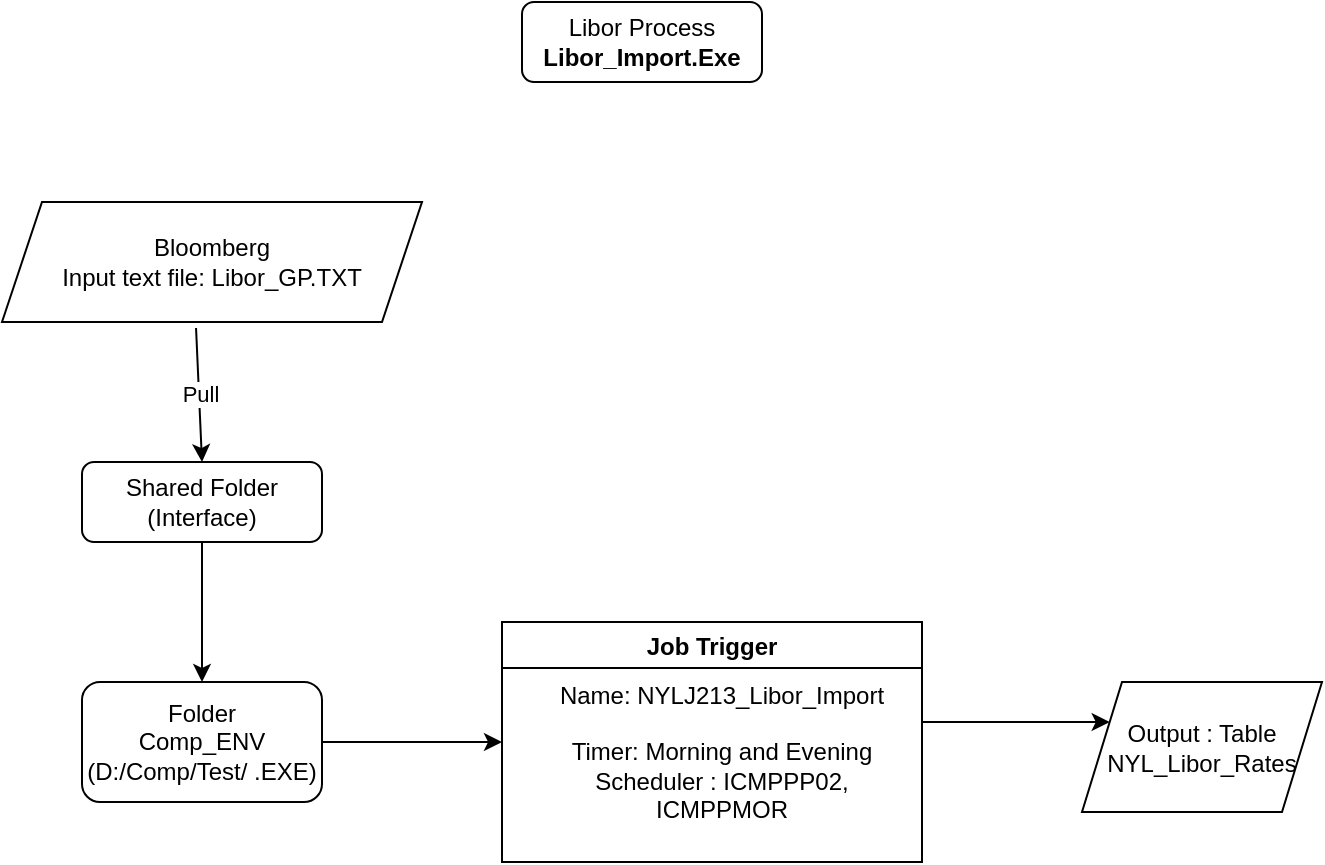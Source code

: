 <mxfile version="20.2.4" type="github">
  <diagram id="C5RBs43oDa-KdzZeNtuy" name="Page-1">
    <mxGraphModel dx="782" dy="436" grid="1" gridSize="10" guides="1" tooltips="1" connect="1" arrows="1" fold="1" page="1" pageScale="1" pageWidth="827" pageHeight="1169" math="0" shadow="0">
      <root>
        <mxCell id="WIyWlLk6GJQsqaUBKTNV-0" />
        <mxCell id="WIyWlLk6GJQsqaUBKTNV-1" parent="WIyWlLk6GJQsqaUBKTNV-0" />
        <mxCell id="QAcS5xoyfMFd0kO_kidX-3" value="" style="edgeStyle=orthogonalEdgeStyle;rounded=0;orthogonalLoop=1;jettySize=auto;html=1;" parent="WIyWlLk6GJQsqaUBKTNV-1" source="QAcS5xoyfMFd0kO_kidX-0" target="QAcS5xoyfMFd0kO_kidX-2" edge="1">
          <mxGeometry relative="1" as="geometry" />
        </mxCell>
        <mxCell id="QAcS5xoyfMFd0kO_kidX-0" value="Shared Folder (Interface)" style="rounded=1;whiteSpace=wrap;html=1;fontSize=12;glass=0;strokeWidth=1;shadow=0;" parent="WIyWlLk6GJQsqaUBKTNV-1" vertex="1">
          <mxGeometry x="160" y="290" width="120" height="40" as="geometry" />
        </mxCell>
        <mxCell id="QAcS5xoyfMFd0kO_kidX-1" value="&amp;nbsp;Pull&amp;nbsp;" style="endArrow=classic;html=1;rounded=0;exitX=0.462;exitY=1.05;exitDx=0;exitDy=0;exitPerimeter=0;entryX=0.5;entryY=0;entryDx=0;entryDy=0;" parent="WIyWlLk6GJQsqaUBKTNV-1" source="QAcS5xoyfMFd0kO_kidX-12" target="QAcS5xoyfMFd0kO_kidX-0" edge="1">
          <mxGeometry width="50" height="50" relative="1" as="geometry">
            <mxPoint x="220" y="280" as="sourcePoint" />
            <mxPoint x="300" y="250" as="targetPoint" />
          </mxGeometry>
        </mxCell>
        <mxCell id="QAcS5xoyfMFd0kO_kidX-2" value="Folder&lt;br&gt;Comp_ENV (D:/Comp/Test/ .EXE)" style="whiteSpace=wrap;html=1;rounded=1;glass=0;strokeWidth=1;shadow=0;" parent="WIyWlLk6GJQsqaUBKTNV-1" vertex="1">
          <mxGeometry x="160" y="400" width="120" height="60" as="geometry" />
        </mxCell>
        <mxCell id="QAcS5xoyfMFd0kO_kidX-4" value="Job Trigger" style="swimlane;startSize=23;" parent="WIyWlLk6GJQsqaUBKTNV-1" vertex="1">
          <mxGeometry x="370" y="370" width="210" height="120" as="geometry" />
        </mxCell>
        <mxCell id="QAcS5xoyfMFd0kO_kidX-6" value="Name: NYLJ213_Libor_Import&lt;br&gt;&amp;nbsp;&lt;br&gt;Timer: Morning and Evening&lt;br&gt;Scheduler : ICMPPP02, ICMPPMOR" style="text;html=1;strokeColor=none;fillColor=none;align=center;verticalAlign=middle;whiteSpace=wrap;rounded=0;" parent="QAcS5xoyfMFd0kO_kidX-4" vertex="1">
          <mxGeometry x="20" y="50" width="180" height="30" as="geometry" />
        </mxCell>
        <mxCell id="QAcS5xoyfMFd0kO_kidX-5" value="" style="endArrow=classic;html=1;rounded=0;entryX=0;entryY=0.5;entryDx=0;entryDy=0;exitX=1;exitY=0.5;exitDx=0;exitDy=0;" parent="WIyWlLk6GJQsqaUBKTNV-1" source="QAcS5xoyfMFd0kO_kidX-2" target="QAcS5xoyfMFd0kO_kidX-4" edge="1">
          <mxGeometry width="50" height="50" relative="1" as="geometry">
            <mxPoint x="290" y="420" as="sourcePoint" />
            <mxPoint x="330" y="300" as="targetPoint" />
          </mxGeometry>
        </mxCell>
        <mxCell id="QAcS5xoyfMFd0kO_kidX-9" value="Output : Table NYL_Libor_Rates" style="shape=parallelogram;perimeter=parallelogramPerimeter;whiteSpace=wrap;html=1;fixedSize=1;" parent="WIyWlLk6GJQsqaUBKTNV-1" vertex="1">
          <mxGeometry x="660" y="400" width="120" height="65" as="geometry" />
        </mxCell>
        <mxCell id="QAcS5xoyfMFd0kO_kidX-11" value="" style="endArrow=classic;html=1;rounded=0;entryX=0;entryY=0.25;entryDx=0;entryDy=0;" parent="WIyWlLk6GJQsqaUBKTNV-1" target="QAcS5xoyfMFd0kO_kidX-9" edge="1">
          <mxGeometry width="50" height="50" relative="1" as="geometry">
            <mxPoint x="580" y="420" as="sourcePoint" />
            <mxPoint x="380" y="440" as="targetPoint" />
            <Array as="points" />
          </mxGeometry>
        </mxCell>
        <mxCell id="QAcS5xoyfMFd0kO_kidX-12" value="Bloomberg&lt;br&gt;Input text file: Libor_GP.TXT" style="shape=parallelogram;perimeter=parallelogramPerimeter;whiteSpace=wrap;html=1;fixedSize=1;" parent="WIyWlLk6GJQsqaUBKTNV-1" vertex="1">
          <mxGeometry x="120" y="160" width="210" height="60" as="geometry" />
        </mxCell>
        <mxCell id="QAcS5xoyfMFd0kO_kidX-14" value="Libor Process&lt;br&gt;&lt;b&gt;Libor_Import.Exe&lt;/b&gt;" style="rounded=1;whiteSpace=wrap;html=1;" parent="WIyWlLk6GJQsqaUBKTNV-1" vertex="1">
          <mxGeometry x="380" y="60" width="120" height="40" as="geometry" />
        </mxCell>
      </root>
    </mxGraphModel>
  </diagram>
</mxfile>
